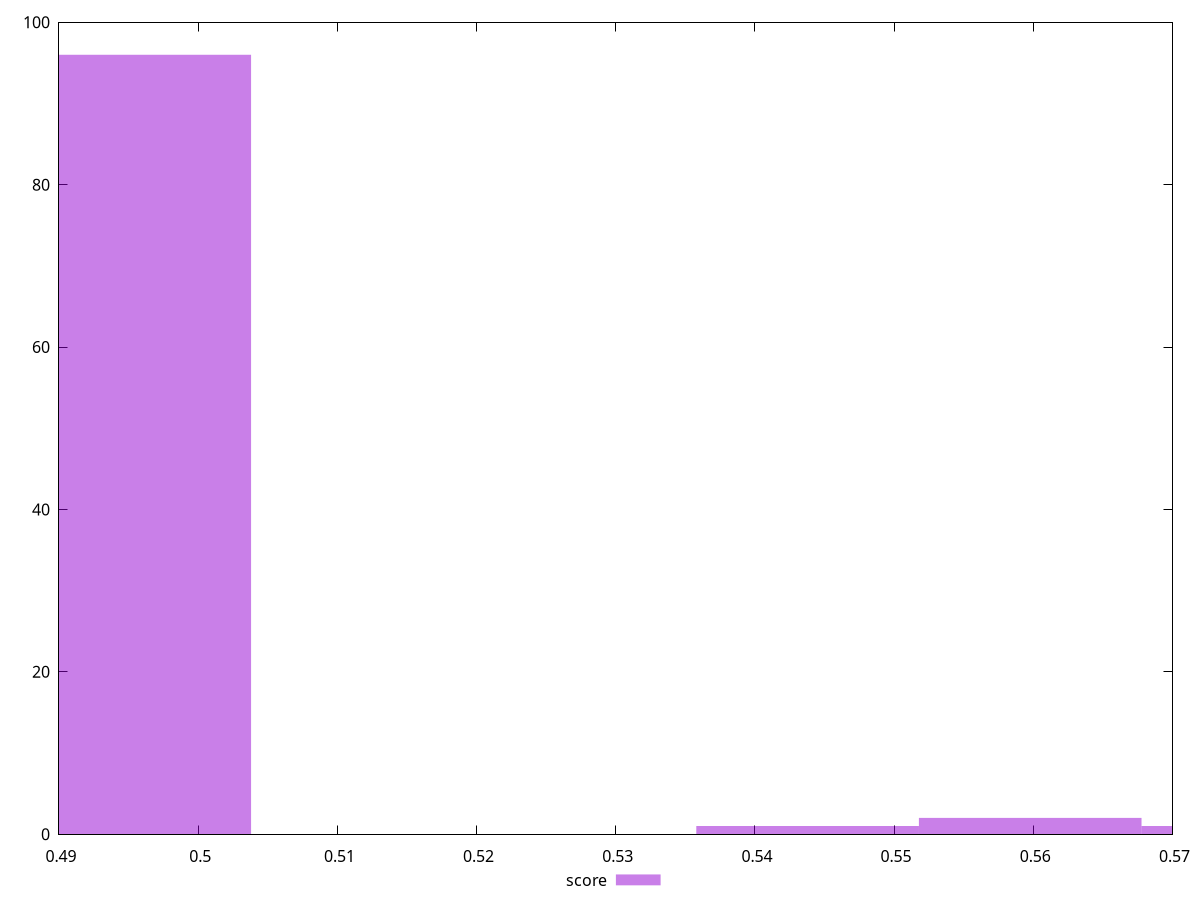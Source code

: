 reset

$score <<EOF
0.4958030527783896 96
0.5597776402336657 2
0.5437839933698467 1
0.5757712870974847 1
EOF

set key outside below
set boxwidth 0.01599364686381902
set xrange [0.49:0.57]
set yrange [0:100]
set trange [0:100]
set style fill transparent solid 0.5 noborder
set terminal svg size 640, 490 enhanced background rgb 'white'
set output "report_00025_2021-02-22T21:38:55.199Z/render-blocking-resources/samples/pages+cached+noadtech/score/histogram.svg"

plot $score title "score" with boxes

reset
